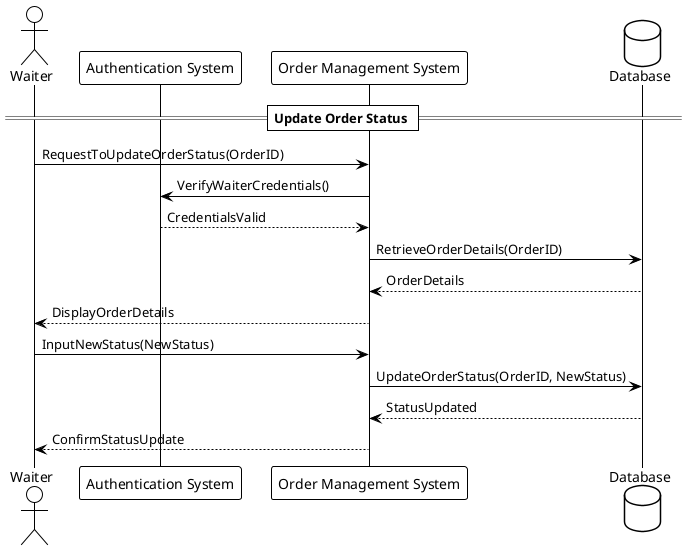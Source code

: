 @startuml
!theme plain

actor Waiter
participant "Authentication System" as Auth
participant "Order Management System" as OMS
database "Database" as DB

== Update Order Status ==

Waiter -> OMS: RequestToUpdateOrderStatus(OrderID)
OMS -> Auth: VerifyWaiterCredentials()
Auth --> OMS: CredentialsValid
OMS -> DB: RetrieveOrderDetails(OrderID)
DB --> OMS: OrderDetails
OMS --> Waiter: DisplayOrderDetails
Waiter -> OMS: InputNewStatus(NewStatus)
OMS -> DB: UpdateOrderStatus(OrderID, NewStatus)
DB --> OMS: StatusUpdated
OMS --> Waiter: ConfirmStatusUpdate

@enduml